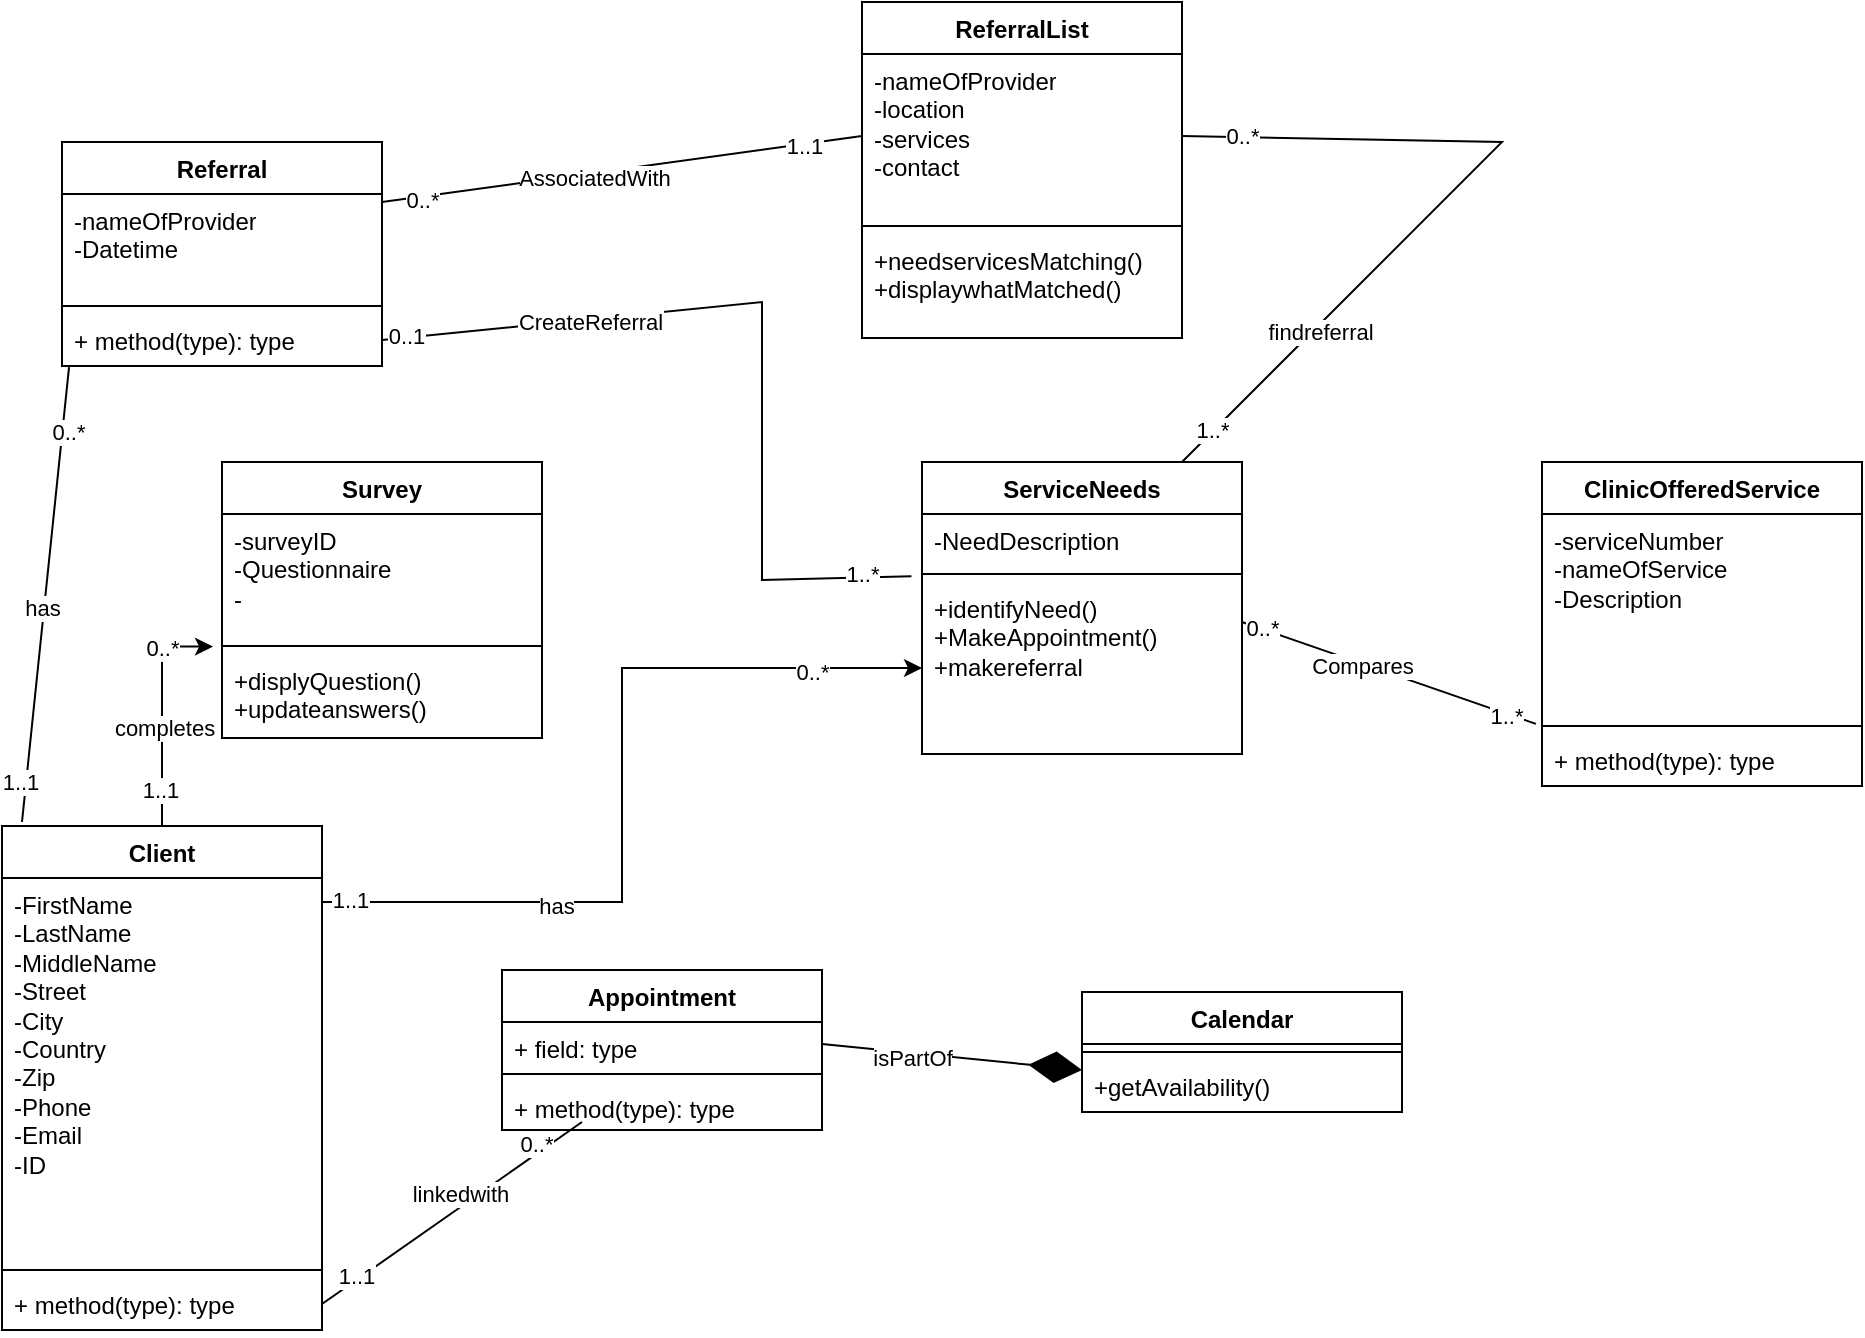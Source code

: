 <mxfile version="26.1.0">
  <diagram name="Page-1" id="mXFCfH2zlTKWDlfM_xmK">
    <mxGraphModel dx="1109" dy="2360" grid="1" gridSize="10" guides="1" tooltips="1" connect="1" arrows="1" fold="1" page="1" pageScale="1" pageWidth="850" pageHeight="1100" math="0" shadow="0">
      <root>
        <mxCell id="0" />
        <mxCell id="1" parent="0" />
        <mxCell id="pAVmjbNUdAYD3XYEffwW-1" value="Referral" style="swimlane;fontStyle=1;align=center;verticalAlign=top;childLayout=stackLayout;horizontal=1;startSize=26;horizontalStack=0;resizeParent=1;resizeParentMax=0;resizeLast=0;collapsible=1;marginBottom=0;whiteSpace=wrap;html=1;" vertex="1" parent="1">
          <mxGeometry x="80" y="50" width="160" height="112" as="geometry" />
        </mxCell>
        <mxCell id="pAVmjbNUdAYD3XYEffwW-2" value="-nameOfProvider&lt;div&gt;-Datetime&lt;/div&gt;" style="text;strokeColor=none;fillColor=none;align=left;verticalAlign=top;spacingLeft=4;spacingRight=4;overflow=hidden;rotatable=0;points=[[0,0.5],[1,0.5]];portConstraint=eastwest;whiteSpace=wrap;html=1;" vertex="1" parent="pAVmjbNUdAYD3XYEffwW-1">
          <mxGeometry y="26" width="160" height="52" as="geometry" />
        </mxCell>
        <mxCell id="pAVmjbNUdAYD3XYEffwW-3" value="" style="line;strokeWidth=1;fillColor=none;align=left;verticalAlign=middle;spacingTop=-1;spacingLeft=3;spacingRight=3;rotatable=0;labelPosition=right;points=[];portConstraint=eastwest;strokeColor=inherit;" vertex="1" parent="pAVmjbNUdAYD3XYEffwW-1">
          <mxGeometry y="78" width="160" height="8" as="geometry" />
        </mxCell>
        <mxCell id="pAVmjbNUdAYD3XYEffwW-4" value="+ method(type): type" style="text;strokeColor=none;fillColor=none;align=left;verticalAlign=top;spacingLeft=4;spacingRight=4;overflow=hidden;rotatable=0;points=[[0,0.5],[1,0.5]];portConstraint=eastwest;whiteSpace=wrap;html=1;" vertex="1" parent="pAVmjbNUdAYD3XYEffwW-1">
          <mxGeometry y="86" width="160" height="26" as="geometry" />
        </mxCell>
        <mxCell id="pAVmjbNUdAYD3XYEffwW-5" value="Survey" style="swimlane;fontStyle=1;align=center;verticalAlign=top;childLayout=stackLayout;horizontal=1;startSize=26;horizontalStack=0;resizeParent=1;resizeParentMax=0;resizeLast=0;collapsible=1;marginBottom=0;whiteSpace=wrap;html=1;" vertex="1" parent="1">
          <mxGeometry x="160" y="210" width="160" height="138" as="geometry" />
        </mxCell>
        <mxCell id="pAVmjbNUdAYD3XYEffwW-6" value="-surveyID&lt;div&gt;-Questionnaire&lt;/div&gt;&lt;div&gt;-&lt;/div&gt;" style="text;strokeColor=none;fillColor=none;align=left;verticalAlign=top;spacingLeft=4;spacingRight=4;overflow=hidden;rotatable=0;points=[[0,0.5],[1,0.5]];portConstraint=eastwest;whiteSpace=wrap;html=1;" vertex="1" parent="pAVmjbNUdAYD3XYEffwW-5">
          <mxGeometry y="26" width="160" height="62" as="geometry" />
        </mxCell>
        <mxCell id="pAVmjbNUdAYD3XYEffwW-7" value="" style="line;strokeWidth=1;fillColor=none;align=left;verticalAlign=middle;spacingTop=-1;spacingLeft=3;spacingRight=3;rotatable=0;labelPosition=right;points=[];portConstraint=eastwest;strokeColor=inherit;" vertex="1" parent="pAVmjbNUdAYD3XYEffwW-5">
          <mxGeometry y="88" width="160" height="8" as="geometry" />
        </mxCell>
        <mxCell id="pAVmjbNUdAYD3XYEffwW-8" value="+displyQuestion()&lt;div&gt;+updateanswers()&lt;/div&gt;" style="text;strokeColor=none;fillColor=none;align=left;verticalAlign=top;spacingLeft=4;spacingRight=4;overflow=hidden;rotatable=0;points=[[0,0.5],[1,0.5]];portConstraint=eastwest;whiteSpace=wrap;html=1;" vertex="1" parent="pAVmjbNUdAYD3XYEffwW-5">
          <mxGeometry y="96" width="160" height="42" as="geometry" />
        </mxCell>
        <mxCell id="pAVmjbNUdAYD3XYEffwW-9" value="Client" style="swimlane;fontStyle=1;align=center;verticalAlign=top;childLayout=stackLayout;horizontal=1;startSize=26;horizontalStack=0;resizeParent=1;resizeParentMax=0;resizeLast=0;collapsible=1;marginBottom=0;whiteSpace=wrap;html=1;" vertex="1" parent="1">
          <mxGeometry x="50" y="392" width="160" height="252" as="geometry" />
        </mxCell>
        <mxCell id="pAVmjbNUdAYD3XYEffwW-10" value="-FirstName&lt;div&gt;-LastName&lt;/div&gt;&lt;div&gt;-MiddleName&lt;/div&gt;&lt;div&gt;-Street&lt;/div&gt;&lt;div&gt;-City&lt;/div&gt;&lt;div&gt;-Country&lt;/div&gt;&lt;div&gt;-Zip&lt;/div&gt;&lt;div&gt;-Phone&lt;/div&gt;&lt;div&gt;-Email&lt;/div&gt;&lt;div&gt;-ID&lt;/div&gt;" style="text;strokeColor=none;fillColor=none;align=left;verticalAlign=top;spacingLeft=4;spacingRight=4;overflow=hidden;rotatable=0;points=[[0,0.5],[1,0.5]];portConstraint=eastwest;whiteSpace=wrap;html=1;" vertex="1" parent="pAVmjbNUdAYD3XYEffwW-9">
          <mxGeometry y="26" width="160" height="192" as="geometry" />
        </mxCell>
        <mxCell id="pAVmjbNUdAYD3XYEffwW-11" value="" style="line;strokeWidth=1;fillColor=none;align=left;verticalAlign=middle;spacingTop=-1;spacingLeft=3;spacingRight=3;rotatable=0;labelPosition=right;points=[];portConstraint=eastwest;strokeColor=inherit;" vertex="1" parent="pAVmjbNUdAYD3XYEffwW-9">
          <mxGeometry y="218" width="160" height="8" as="geometry" />
        </mxCell>
        <mxCell id="pAVmjbNUdAYD3XYEffwW-12" value="+ method(type): type" style="text;strokeColor=none;fillColor=none;align=left;verticalAlign=top;spacingLeft=4;spacingRight=4;overflow=hidden;rotatable=0;points=[[0,0.5],[1,0.5]];portConstraint=eastwest;whiteSpace=wrap;html=1;" vertex="1" parent="pAVmjbNUdAYD3XYEffwW-9">
          <mxGeometry y="226" width="160" height="26" as="geometry" />
        </mxCell>
        <mxCell id="pAVmjbNUdAYD3XYEffwW-13" value="Appointment" style="swimlane;fontStyle=1;align=center;verticalAlign=top;childLayout=stackLayout;horizontal=1;startSize=26;horizontalStack=0;resizeParent=1;resizeParentMax=0;resizeLast=0;collapsible=1;marginBottom=0;whiteSpace=wrap;html=1;" vertex="1" parent="1">
          <mxGeometry x="300" y="464" width="160" height="80" as="geometry" />
        </mxCell>
        <mxCell id="pAVmjbNUdAYD3XYEffwW-14" value="+ field: type" style="text;strokeColor=none;fillColor=none;align=left;verticalAlign=top;spacingLeft=4;spacingRight=4;overflow=hidden;rotatable=0;points=[[0,0.5],[1,0.5]];portConstraint=eastwest;whiteSpace=wrap;html=1;" vertex="1" parent="pAVmjbNUdAYD3XYEffwW-13">
          <mxGeometry y="26" width="160" height="22" as="geometry" />
        </mxCell>
        <mxCell id="pAVmjbNUdAYD3XYEffwW-15" value="" style="line;strokeWidth=1;fillColor=none;align=left;verticalAlign=middle;spacingTop=-1;spacingLeft=3;spacingRight=3;rotatable=0;labelPosition=right;points=[];portConstraint=eastwest;strokeColor=inherit;" vertex="1" parent="pAVmjbNUdAYD3XYEffwW-13">
          <mxGeometry y="48" width="160" height="8" as="geometry" />
        </mxCell>
        <mxCell id="pAVmjbNUdAYD3XYEffwW-16" value="+ method(type): type" style="text;strokeColor=none;fillColor=none;align=left;verticalAlign=top;spacingLeft=4;spacingRight=4;overflow=hidden;rotatable=0;points=[[0,0.5],[1,0.5]];portConstraint=eastwest;whiteSpace=wrap;html=1;" vertex="1" parent="pAVmjbNUdAYD3XYEffwW-13">
          <mxGeometry y="56" width="160" height="24" as="geometry" />
        </mxCell>
        <mxCell id="pAVmjbNUdAYD3XYEffwW-17" value="ServiceNeeds" style="swimlane;fontStyle=1;align=center;verticalAlign=top;childLayout=stackLayout;horizontal=1;startSize=26;horizontalStack=0;resizeParent=1;resizeParentMax=0;resizeLast=0;collapsible=1;marginBottom=0;whiteSpace=wrap;html=1;" vertex="1" parent="1">
          <mxGeometry x="510" y="210" width="160" height="146" as="geometry" />
        </mxCell>
        <mxCell id="pAVmjbNUdAYD3XYEffwW-18" value="-NeedDescription" style="text;strokeColor=none;fillColor=none;align=left;verticalAlign=top;spacingLeft=4;spacingRight=4;overflow=hidden;rotatable=0;points=[[0,0.5],[1,0.5]];portConstraint=eastwest;whiteSpace=wrap;html=1;" vertex="1" parent="pAVmjbNUdAYD3XYEffwW-17">
          <mxGeometry y="26" width="160" height="26" as="geometry" />
        </mxCell>
        <mxCell id="pAVmjbNUdAYD3XYEffwW-19" value="" style="line;strokeWidth=1;fillColor=none;align=left;verticalAlign=middle;spacingTop=-1;spacingLeft=3;spacingRight=3;rotatable=0;labelPosition=right;points=[];portConstraint=eastwest;strokeColor=inherit;" vertex="1" parent="pAVmjbNUdAYD3XYEffwW-17">
          <mxGeometry y="52" width="160" height="8" as="geometry" />
        </mxCell>
        <mxCell id="pAVmjbNUdAYD3XYEffwW-20" value="+identifyNeed()&lt;div&gt;+MakeAppointment()&lt;/div&gt;&lt;div&gt;+makereferral&lt;/div&gt;" style="text;strokeColor=none;fillColor=none;align=left;verticalAlign=top;spacingLeft=4;spacingRight=4;overflow=hidden;rotatable=0;points=[[0,0.5],[1,0.5]];portConstraint=eastwest;whiteSpace=wrap;html=1;" vertex="1" parent="pAVmjbNUdAYD3XYEffwW-17">
          <mxGeometry y="60" width="160" height="86" as="geometry" />
        </mxCell>
        <mxCell id="pAVmjbNUdAYD3XYEffwW-21" value="ClinicOfferedService" style="swimlane;fontStyle=1;align=center;verticalAlign=top;childLayout=stackLayout;horizontal=1;startSize=26;horizontalStack=0;resizeParent=1;resizeParentMax=0;resizeLast=0;collapsible=1;marginBottom=0;whiteSpace=wrap;html=1;" vertex="1" parent="1">
          <mxGeometry x="820" y="210" width="160" height="162" as="geometry" />
        </mxCell>
        <mxCell id="pAVmjbNUdAYD3XYEffwW-22" value="-serviceNumber&lt;div&gt;-nameOfService&lt;/div&gt;&lt;div&gt;-Description&lt;/div&gt;" style="text;strokeColor=none;fillColor=none;align=left;verticalAlign=top;spacingLeft=4;spacingRight=4;overflow=hidden;rotatable=0;points=[[0,0.5],[1,0.5]];portConstraint=eastwest;whiteSpace=wrap;html=1;" vertex="1" parent="pAVmjbNUdAYD3XYEffwW-21">
          <mxGeometry y="26" width="160" height="102" as="geometry" />
        </mxCell>
        <mxCell id="pAVmjbNUdAYD3XYEffwW-23" value="" style="line;strokeWidth=1;fillColor=none;align=left;verticalAlign=middle;spacingTop=-1;spacingLeft=3;spacingRight=3;rotatable=0;labelPosition=right;points=[];portConstraint=eastwest;strokeColor=inherit;" vertex="1" parent="pAVmjbNUdAYD3XYEffwW-21">
          <mxGeometry y="128" width="160" height="8" as="geometry" />
        </mxCell>
        <mxCell id="pAVmjbNUdAYD3XYEffwW-24" value="+ method(type): type" style="text;strokeColor=none;fillColor=none;align=left;verticalAlign=top;spacingLeft=4;spacingRight=4;overflow=hidden;rotatable=0;points=[[0,0.5],[1,0.5]];portConstraint=eastwest;whiteSpace=wrap;html=1;" vertex="1" parent="pAVmjbNUdAYD3XYEffwW-21">
          <mxGeometry y="136" width="160" height="26" as="geometry" />
        </mxCell>
        <mxCell id="pAVmjbNUdAYD3XYEffwW-25" value="ReferralList" style="swimlane;fontStyle=1;align=center;verticalAlign=top;childLayout=stackLayout;horizontal=1;startSize=26;horizontalStack=0;resizeParent=1;resizeParentMax=0;resizeLast=0;collapsible=1;marginBottom=0;whiteSpace=wrap;html=1;" vertex="1" parent="1">
          <mxGeometry x="480" y="-20" width="160" height="168" as="geometry" />
        </mxCell>
        <mxCell id="pAVmjbNUdAYD3XYEffwW-26" value="-nameOfProvider&lt;div&gt;-location&lt;/div&gt;&lt;div&gt;-services&lt;/div&gt;&lt;div&gt;-contact&lt;/div&gt;" style="text;strokeColor=none;fillColor=none;align=left;verticalAlign=top;spacingLeft=4;spacingRight=4;overflow=hidden;rotatable=0;points=[[0,0.5],[1,0.5]];portConstraint=eastwest;whiteSpace=wrap;html=1;" vertex="1" parent="pAVmjbNUdAYD3XYEffwW-25">
          <mxGeometry y="26" width="160" height="82" as="geometry" />
        </mxCell>
        <mxCell id="pAVmjbNUdAYD3XYEffwW-27" value="" style="line;strokeWidth=1;fillColor=none;align=left;verticalAlign=middle;spacingTop=-1;spacingLeft=3;spacingRight=3;rotatable=0;labelPosition=right;points=[];portConstraint=eastwest;strokeColor=inherit;" vertex="1" parent="pAVmjbNUdAYD3XYEffwW-25">
          <mxGeometry y="108" width="160" height="8" as="geometry" />
        </mxCell>
        <mxCell id="pAVmjbNUdAYD3XYEffwW-28" value="+needservicesMatching()&lt;div&gt;+displaywhatMatched()&lt;/div&gt;" style="text;strokeColor=none;fillColor=none;align=left;verticalAlign=top;spacingLeft=4;spacingRight=4;overflow=hidden;rotatable=0;points=[[0,0.5],[1,0.5]];portConstraint=eastwest;whiteSpace=wrap;html=1;" vertex="1" parent="pAVmjbNUdAYD3XYEffwW-25">
          <mxGeometry y="116" width="160" height="52" as="geometry" />
        </mxCell>
        <mxCell id="pAVmjbNUdAYD3XYEffwW-29" value="Calendar" style="swimlane;fontStyle=1;align=center;verticalAlign=top;childLayout=stackLayout;horizontal=1;startSize=26;horizontalStack=0;resizeParent=1;resizeParentMax=0;resizeLast=0;collapsible=1;marginBottom=0;whiteSpace=wrap;html=1;" vertex="1" parent="1">
          <mxGeometry x="590" y="475" width="160" height="60" as="geometry" />
        </mxCell>
        <mxCell id="pAVmjbNUdAYD3XYEffwW-31" value="" style="line;strokeWidth=1;fillColor=none;align=left;verticalAlign=middle;spacingTop=-1;spacingLeft=3;spacingRight=3;rotatable=0;labelPosition=right;points=[];portConstraint=eastwest;strokeColor=inherit;" vertex="1" parent="pAVmjbNUdAYD3XYEffwW-29">
          <mxGeometry y="26" width="160" height="8" as="geometry" />
        </mxCell>
        <mxCell id="pAVmjbNUdAYD3XYEffwW-32" value="+getAvailability()" style="text;strokeColor=none;fillColor=none;align=left;verticalAlign=top;spacingLeft=4;spacingRight=4;overflow=hidden;rotatable=0;points=[[0,0.5],[1,0.5]];portConstraint=eastwest;whiteSpace=wrap;html=1;" vertex="1" parent="pAVmjbNUdAYD3XYEffwW-29">
          <mxGeometry y="34" width="160" height="26" as="geometry" />
        </mxCell>
        <mxCell id="pAVmjbNUdAYD3XYEffwW-33" value="" style="endArrow=none;html=1;rounded=0;entryX=0;entryY=0.5;entryDx=0;entryDy=0;" edge="1" parent="1" target="pAVmjbNUdAYD3XYEffwW-26">
          <mxGeometry width="50" height="50" relative="1" as="geometry">
            <mxPoint x="240" y="80" as="sourcePoint" />
            <mxPoint x="290" y="30" as="targetPoint" />
          </mxGeometry>
        </mxCell>
        <mxCell id="pAVmjbNUdAYD3XYEffwW-37" value="AssociatedWith" style="edgeLabel;html=1;align=center;verticalAlign=middle;resizable=0;points=[];" vertex="1" connectable="0" parent="pAVmjbNUdAYD3XYEffwW-33">
          <mxGeometry x="-0.115" y="-2" relative="1" as="geometry">
            <mxPoint x="-1" as="offset" />
          </mxGeometry>
        </mxCell>
        <mxCell id="pAVmjbNUdAYD3XYEffwW-38" value="0..*" style="edgeLabel;html=1;align=center;verticalAlign=middle;resizable=0;points=[];" vertex="1" connectable="0" parent="pAVmjbNUdAYD3XYEffwW-33">
          <mxGeometry x="-0.837" y="-1" relative="1" as="geometry">
            <mxPoint as="offset" />
          </mxGeometry>
        </mxCell>
        <mxCell id="pAVmjbNUdAYD3XYEffwW-39" value="1..1" style="edgeLabel;html=1;align=center;verticalAlign=middle;resizable=0;points=[];" vertex="1" connectable="0" parent="pAVmjbNUdAYD3XYEffwW-33">
          <mxGeometry x="0.759" y="-1" relative="1" as="geometry">
            <mxPoint as="offset" />
          </mxGeometry>
        </mxCell>
        <mxCell id="pAVmjbNUdAYD3XYEffwW-34" value="" style="endArrow=none;html=1;rounded=0;exitX=1;exitY=0.5;exitDx=0;exitDy=0;entryX=-0.033;entryY=-0.033;entryDx=0;entryDy=0;entryPerimeter=0;" edge="1" parent="1" source="pAVmjbNUdAYD3XYEffwW-4" target="pAVmjbNUdAYD3XYEffwW-20">
          <mxGeometry width="50" height="50" relative="1" as="geometry">
            <mxPoint x="250" y="90" as="sourcePoint" />
            <mxPoint x="430" y="280" as="targetPoint" />
            <Array as="points">
              <mxPoint x="430" y="130" />
              <mxPoint x="430" y="269" />
            </Array>
          </mxGeometry>
        </mxCell>
        <mxCell id="pAVmjbNUdAYD3XYEffwW-40" value="CreateReferral" style="edgeLabel;html=1;align=center;verticalAlign=middle;resizable=0;points=[];" vertex="1" connectable="0" parent="pAVmjbNUdAYD3XYEffwW-34">
          <mxGeometry x="-0.486" y="-1" relative="1" as="geometry">
            <mxPoint as="offset" />
          </mxGeometry>
        </mxCell>
        <mxCell id="pAVmjbNUdAYD3XYEffwW-41" value="0..1" style="edgeLabel;html=1;align=center;verticalAlign=middle;resizable=0;points=[];" vertex="1" connectable="0" parent="pAVmjbNUdAYD3XYEffwW-34">
          <mxGeometry x="-0.944" y="1" relative="1" as="geometry">
            <mxPoint as="offset" />
          </mxGeometry>
        </mxCell>
        <mxCell id="pAVmjbNUdAYD3XYEffwW-42" value="1..*" style="edgeLabel;html=1;align=center;verticalAlign=middle;resizable=0;points=[];" vertex="1" connectable="0" parent="pAVmjbNUdAYD3XYEffwW-34">
          <mxGeometry x="0.876" y="2" relative="1" as="geometry">
            <mxPoint as="offset" />
          </mxGeometry>
        </mxCell>
        <mxCell id="pAVmjbNUdAYD3XYEffwW-35" value="" style="endArrow=diamondThin;endFill=1;endSize=24;html=1;rounded=0;entryX=0;entryY=0.5;entryDx=0;entryDy=0;exitX=1;exitY=0.5;exitDx=0;exitDy=0;" edge="1" parent="1" source="pAVmjbNUdAYD3XYEffwW-14">
          <mxGeometry width="160" relative="1" as="geometry">
            <mxPoint x="580" y="193" as="sourcePoint" />
            <mxPoint x="590" y="514" as="targetPoint" />
          </mxGeometry>
        </mxCell>
        <mxCell id="pAVmjbNUdAYD3XYEffwW-36" value="isPartOf" style="edgeLabel;html=1;align=center;verticalAlign=middle;resizable=0;points=[];" vertex="1" connectable="0" parent="pAVmjbNUdAYD3XYEffwW-35">
          <mxGeometry x="-0.3" y="-2" relative="1" as="geometry">
            <mxPoint as="offset" />
          </mxGeometry>
        </mxCell>
        <mxCell id="pAVmjbNUdAYD3XYEffwW-43" value="" style="endArrow=none;html=1;rounded=0;entryX=-0.019;entryY=-0.194;entryDx=0;entryDy=0;entryPerimeter=0;" edge="1" parent="1" target="pAVmjbNUdAYD3XYEffwW-24">
          <mxGeometry width="50" height="50" relative="1" as="geometry">
            <mxPoint x="670" y="290" as="sourcePoint" />
            <mxPoint x="720" y="240" as="targetPoint" />
          </mxGeometry>
        </mxCell>
        <mxCell id="pAVmjbNUdAYD3XYEffwW-44" value="Compares" style="edgeLabel;html=1;align=center;verticalAlign=middle;resizable=0;points=[];" vertex="1" connectable="0" parent="pAVmjbNUdAYD3XYEffwW-43">
          <mxGeometry x="-0.179" y="-1" relative="1" as="geometry">
            <mxPoint as="offset" />
          </mxGeometry>
        </mxCell>
        <mxCell id="pAVmjbNUdAYD3XYEffwW-45" value="0..*" style="edgeLabel;html=1;align=center;verticalAlign=middle;resizable=0;points=[];" vertex="1" connectable="0" parent="pAVmjbNUdAYD3XYEffwW-43">
          <mxGeometry x="-0.873" y="1" relative="1" as="geometry">
            <mxPoint as="offset" />
          </mxGeometry>
        </mxCell>
        <mxCell id="pAVmjbNUdAYD3XYEffwW-46" value="1..*" style="edgeLabel;html=1;align=center;verticalAlign=middle;resizable=0;points=[];" vertex="1" connectable="0" parent="pAVmjbNUdAYD3XYEffwW-43">
          <mxGeometry x="0.793" y="-1" relative="1" as="geometry">
            <mxPoint as="offset" />
          </mxGeometry>
        </mxCell>
        <mxCell id="pAVmjbNUdAYD3XYEffwW-49" style="edgeStyle=orthogonalEdgeStyle;rounded=0;orthogonalLoop=1;jettySize=auto;html=1;entryX=-0.028;entryY=-0.088;entryDx=0;entryDy=0;entryPerimeter=0;" edge="1" parent="1" source="pAVmjbNUdAYD3XYEffwW-9" target="pAVmjbNUdAYD3XYEffwW-8">
          <mxGeometry relative="1" as="geometry" />
        </mxCell>
        <mxCell id="pAVmjbNUdAYD3XYEffwW-50" value="completes" style="edgeLabel;html=1;align=center;verticalAlign=middle;resizable=0;points=[];" vertex="1" connectable="0" parent="pAVmjbNUdAYD3XYEffwW-49">
          <mxGeometry x="-0.139" y="-1" relative="1" as="geometry">
            <mxPoint as="offset" />
          </mxGeometry>
        </mxCell>
        <mxCell id="pAVmjbNUdAYD3XYEffwW-51" value="0..*" style="edgeLabel;html=1;align=center;verticalAlign=middle;resizable=0;points=[];" vertex="1" connectable="0" parent="pAVmjbNUdAYD3XYEffwW-49">
          <mxGeometry x="0.555" relative="1" as="geometry">
            <mxPoint as="offset" />
          </mxGeometry>
        </mxCell>
        <mxCell id="pAVmjbNUdAYD3XYEffwW-52" value="1..1" style="edgeLabel;html=1;align=center;verticalAlign=middle;resizable=0;points=[];" vertex="1" connectable="0" parent="pAVmjbNUdAYD3XYEffwW-49">
          <mxGeometry x="-0.685" y="1" relative="1" as="geometry">
            <mxPoint as="offset" />
          </mxGeometry>
        </mxCell>
        <mxCell id="pAVmjbNUdAYD3XYEffwW-53" style="edgeStyle=orthogonalEdgeStyle;rounded=0;orthogonalLoop=1;jettySize=auto;html=1;" edge="1" parent="1" source="pAVmjbNUdAYD3XYEffwW-10" target="pAVmjbNUdAYD3XYEffwW-20">
          <mxGeometry relative="1" as="geometry">
            <Array as="points">
              <mxPoint x="360" y="430" />
              <mxPoint x="360" y="313" />
            </Array>
          </mxGeometry>
        </mxCell>
        <mxCell id="pAVmjbNUdAYD3XYEffwW-54" value="has" style="edgeLabel;html=1;align=center;verticalAlign=middle;resizable=0;points=[];" vertex="1" connectable="0" parent="pAVmjbNUdAYD3XYEffwW-53">
          <mxGeometry x="-0.442" y="-2" relative="1" as="geometry">
            <mxPoint as="offset" />
          </mxGeometry>
        </mxCell>
        <mxCell id="pAVmjbNUdAYD3XYEffwW-55" value="1..1" style="edgeLabel;html=1;align=center;verticalAlign=middle;resizable=0;points=[];" vertex="1" connectable="0" parent="pAVmjbNUdAYD3XYEffwW-53">
          <mxGeometry x="-0.936" y="1" relative="1" as="geometry">
            <mxPoint as="offset" />
          </mxGeometry>
        </mxCell>
        <mxCell id="pAVmjbNUdAYD3XYEffwW-56" value="0..*" style="edgeLabel;html=1;align=center;verticalAlign=middle;resizable=0;points=[];" vertex="1" connectable="0" parent="pAVmjbNUdAYD3XYEffwW-53">
          <mxGeometry x="0.736" y="-2" relative="1" as="geometry">
            <mxPoint as="offset" />
          </mxGeometry>
        </mxCell>
        <mxCell id="pAVmjbNUdAYD3XYEffwW-57" value="" style="endArrow=none;html=1;rounded=0;entryX=0.022;entryY=1.021;entryDx=0;entryDy=0;entryPerimeter=0;" edge="1" parent="1" target="pAVmjbNUdAYD3XYEffwW-4">
          <mxGeometry width="50" height="50" relative="1" as="geometry">
            <mxPoint x="60" y="390" as="sourcePoint" />
            <mxPoint x="110" y="340" as="targetPoint" />
          </mxGeometry>
        </mxCell>
        <mxCell id="pAVmjbNUdAYD3XYEffwW-58" value="0..*" style="edgeLabel;html=1;align=center;verticalAlign=middle;resizable=0;points=[];" vertex="1" connectable="0" parent="pAVmjbNUdAYD3XYEffwW-57">
          <mxGeometry x="0.724" y="-2" relative="1" as="geometry">
            <mxPoint as="offset" />
          </mxGeometry>
        </mxCell>
        <mxCell id="pAVmjbNUdAYD3XYEffwW-59" value="1..1" style="edgeLabel;html=1;align=center;verticalAlign=middle;resizable=0;points=[];" vertex="1" connectable="0" parent="pAVmjbNUdAYD3XYEffwW-57">
          <mxGeometry x="-0.823" y="3" relative="1" as="geometry">
            <mxPoint as="offset" />
          </mxGeometry>
        </mxCell>
        <mxCell id="pAVmjbNUdAYD3XYEffwW-60" value="has" style="edgeLabel;html=1;align=center;verticalAlign=middle;resizable=0;points=[];" vertex="1" connectable="0" parent="pAVmjbNUdAYD3XYEffwW-57">
          <mxGeometry x="-0.05" y="1" relative="1" as="geometry">
            <mxPoint y="1" as="offset" />
          </mxGeometry>
        </mxCell>
        <mxCell id="pAVmjbNUdAYD3XYEffwW-61" value="" style="endArrow=none;html=1;rounded=0;exitX=1;exitY=0.5;exitDx=0;exitDy=0;" edge="1" parent="1" source="pAVmjbNUdAYD3XYEffwW-12">
          <mxGeometry width="50" height="50" relative="1" as="geometry">
            <mxPoint x="290" y="590" as="sourcePoint" />
            <mxPoint x="340" y="540" as="targetPoint" />
          </mxGeometry>
        </mxCell>
        <mxCell id="pAVmjbNUdAYD3XYEffwW-62" value="linkedwith" style="edgeLabel;html=1;align=center;verticalAlign=middle;resizable=0;points=[];" vertex="1" connectable="0" parent="pAVmjbNUdAYD3XYEffwW-61">
          <mxGeometry x="0.109" y="6" relative="1" as="geometry">
            <mxPoint as="offset" />
          </mxGeometry>
        </mxCell>
        <mxCell id="pAVmjbNUdAYD3XYEffwW-63" value="1..1" style="edgeLabel;html=1;align=center;verticalAlign=middle;resizable=0;points=[];" vertex="1" connectable="0" parent="pAVmjbNUdAYD3XYEffwW-61">
          <mxGeometry x="-0.732" y="2" relative="1" as="geometry">
            <mxPoint as="offset" />
          </mxGeometry>
        </mxCell>
        <mxCell id="pAVmjbNUdAYD3XYEffwW-64" value="0..*" style="edgeLabel;html=1;align=center;verticalAlign=middle;resizable=0;points=[];" vertex="1" connectable="0" parent="pAVmjbNUdAYD3XYEffwW-61">
          <mxGeometry x="0.684" y="4" relative="1" as="geometry">
            <mxPoint as="offset" />
          </mxGeometry>
        </mxCell>
        <mxCell id="pAVmjbNUdAYD3XYEffwW-65" value="" style="endArrow=none;html=1;rounded=0;entryX=1;entryY=0.5;entryDx=0;entryDy=0;" edge="1" parent="1" target="pAVmjbNUdAYD3XYEffwW-26">
          <mxGeometry width="50" height="50" relative="1" as="geometry">
            <mxPoint x="640" y="210" as="sourcePoint" />
            <mxPoint x="730" y="50" as="targetPoint" />
            <Array as="points">
              <mxPoint x="800" y="50" />
            </Array>
          </mxGeometry>
        </mxCell>
        <mxCell id="pAVmjbNUdAYD3XYEffwW-66" value="findreferral" style="edgeLabel;html=1;align=center;verticalAlign=middle;resizable=0;points=[];" vertex="1" connectable="0" parent="pAVmjbNUdAYD3XYEffwW-65">
          <mxGeometry x="-0.51" y="-3" relative="1" as="geometry">
            <mxPoint y="-1" as="offset" />
          </mxGeometry>
        </mxCell>
        <mxCell id="pAVmjbNUdAYD3XYEffwW-67" value="1..*" style="edgeLabel;html=1;align=center;verticalAlign=middle;resizable=0;points=[];" vertex="1" connectable="0" parent="pAVmjbNUdAYD3XYEffwW-65">
          <mxGeometry x="-0.888" y="1" relative="1" as="geometry">
            <mxPoint as="offset" />
          </mxGeometry>
        </mxCell>
        <mxCell id="pAVmjbNUdAYD3XYEffwW-68" value="0..*" style="edgeLabel;html=1;align=center;verticalAlign=middle;resizable=0;points=[];" vertex="1" connectable="0" parent="pAVmjbNUdAYD3XYEffwW-65">
          <mxGeometry x="0.843" y="-1" relative="1" as="geometry">
            <mxPoint x="-1" as="offset" />
          </mxGeometry>
        </mxCell>
      </root>
    </mxGraphModel>
  </diagram>
</mxfile>
